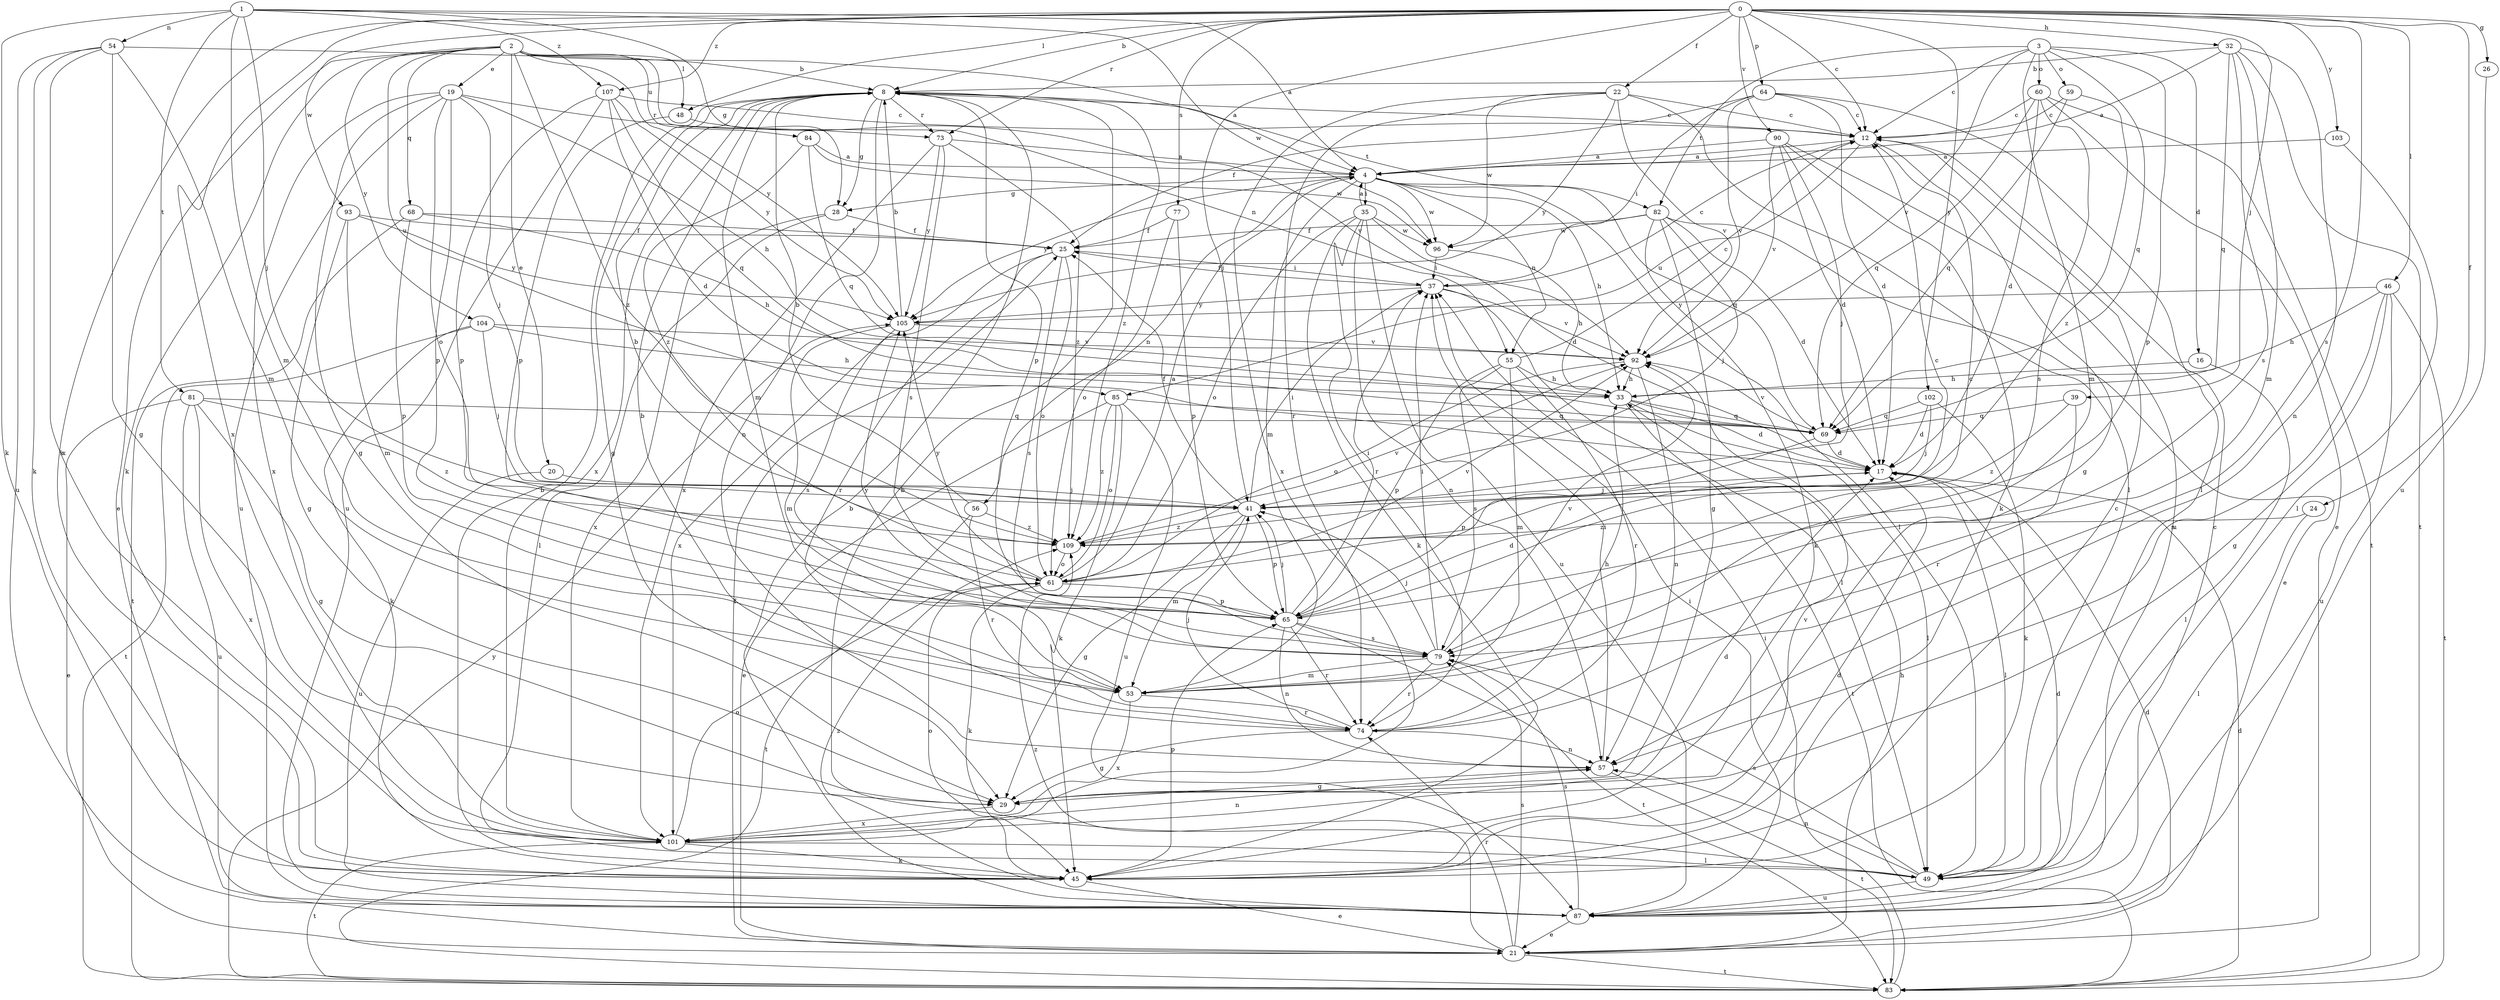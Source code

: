 strict digraph  {
0;
1;
2;
3;
4;
8;
12;
16;
17;
19;
20;
21;
22;
24;
25;
26;
28;
29;
32;
33;
35;
37;
39;
41;
45;
46;
48;
49;
53;
54;
55;
56;
57;
59;
60;
61;
64;
65;
68;
69;
73;
74;
77;
79;
81;
82;
83;
84;
85;
87;
90;
92;
93;
96;
101;
102;
103;
104;
105;
107;
109;
0 -> 8  [label=b];
0 -> 12  [label=c];
0 -> 22  [label=f];
0 -> 24  [label=f];
0 -> 26  [label=g];
0 -> 32  [label=h];
0 -> 39  [label=j];
0 -> 41  [label=j];
0 -> 45  [label=k];
0 -> 46  [label=l];
0 -> 48  [label=l];
0 -> 64  [label=p];
0 -> 73  [label=r];
0 -> 77  [label=s];
0 -> 79  [label=s];
0 -> 90  [label=v];
0 -> 93  [label=w];
0 -> 101  [label=x];
0 -> 102  [label=y];
0 -> 103  [label=y];
0 -> 107  [label=z];
1 -> 4  [label=a];
1 -> 28  [label=g];
1 -> 41  [label=j];
1 -> 45  [label=k];
1 -> 53  [label=m];
1 -> 54  [label=n];
1 -> 81  [label=t];
1 -> 96  [label=w];
1 -> 107  [label=z];
2 -> 4  [label=a];
2 -> 19  [label=e];
2 -> 20  [label=e];
2 -> 21  [label=e];
2 -> 45  [label=k];
2 -> 48  [label=l];
2 -> 55  [label=n];
2 -> 68  [label=q];
2 -> 84  [label=u];
2 -> 85  [label=u];
2 -> 104  [label=y];
2 -> 105  [label=y];
2 -> 109  [label=z];
3 -> 12  [label=c];
3 -> 16  [label=d];
3 -> 53  [label=m];
3 -> 59  [label=o];
3 -> 60  [label=o];
3 -> 65  [label=p];
3 -> 69  [label=q];
3 -> 82  [label=t];
3 -> 92  [label=v];
4 -> 28  [label=g];
4 -> 33  [label=h];
4 -> 35  [label=i];
4 -> 49  [label=l];
4 -> 53  [label=m];
4 -> 55  [label=n];
4 -> 56  [label=n];
4 -> 69  [label=q];
4 -> 96  [label=w];
4 -> 105  [label=y];
8 -> 12  [label=c];
8 -> 28  [label=g];
8 -> 29  [label=g];
8 -> 53  [label=m];
8 -> 57  [label=n];
8 -> 65  [label=p];
8 -> 73  [label=r];
8 -> 82  [label=t];
8 -> 101  [label=x];
8 -> 109  [label=z];
12 -> 4  [label=a];
12 -> 29  [label=g];
12 -> 85  [label=u];
16 -> 33  [label=h];
16 -> 49  [label=l];
17 -> 41  [label=j];
17 -> 49  [label=l];
19 -> 29  [label=g];
19 -> 33  [label=h];
19 -> 41  [label=j];
19 -> 61  [label=o];
19 -> 65  [label=p];
19 -> 73  [label=r];
19 -> 87  [label=u];
19 -> 101  [label=x];
20 -> 41  [label=j];
20 -> 87  [label=u];
21 -> 17  [label=d];
21 -> 25  [label=f];
21 -> 33  [label=h];
21 -> 74  [label=r];
21 -> 79  [label=s];
21 -> 83  [label=t];
21 -> 109  [label=z];
22 -> 12  [label=c];
22 -> 49  [label=l];
22 -> 74  [label=r];
22 -> 92  [label=v];
22 -> 96  [label=w];
22 -> 101  [label=x];
22 -> 105  [label=y];
24 -> 49  [label=l];
24 -> 109  [label=z];
25 -> 37  [label=i];
25 -> 61  [label=o];
25 -> 74  [label=r];
25 -> 79  [label=s];
25 -> 101  [label=x];
26 -> 87  [label=u];
28 -> 25  [label=f];
28 -> 49  [label=l];
28 -> 101  [label=x];
29 -> 101  [label=x];
32 -> 4  [label=a];
32 -> 8  [label=b];
32 -> 53  [label=m];
32 -> 57  [label=n];
32 -> 69  [label=q];
32 -> 79  [label=s];
32 -> 83  [label=t];
33 -> 17  [label=d];
33 -> 49  [label=l];
33 -> 69  [label=q];
33 -> 83  [label=t];
35 -> 4  [label=a];
35 -> 17  [label=d];
35 -> 45  [label=k];
35 -> 57  [label=n];
35 -> 61  [label=o];
35 -> 74  [label=r];
35 -> 87  [label=u];
35 -> 96  [label=w];
37 -> 12  [label=c];
37 -> 25  [label=f];
37 -> 49  [label=l];
37 -> 92  [label=v];
37 -> 105  [label=y];
39 -> 69  [label=q];
39 -> 74  [label=r];
39 -> 109  [label=z];
41 -> 25  [label=f];
41 -> 29  [label=g];
41 -> 37  [label=i];
41 -> 53  [label=m];
41 -> 65  [label=p];
41 -> 109  [label=z];
45 -> 8  [label=b];
45 -> 12  [label=c];
45 -> 17  [label=d];
45 -> 21  [label=e];
45 -> 61  [label=o];
45 -> 65  [label=p];
45 -> 92  [label=v];
46 -> 29  [label=g];
46 -> 33  [label=h];
46 -> 57  [label=n];
46 -> 83  [label=t];
46 -> 87  [label=u];
46 -> 105  [label=y];
48 -> 65  [label=p];
48 -> 92  [label=v];
49 -> 8  [label=b];
49 -> 57  [label=n];
49 -> 79  [label=s];
49 -> 87  [label=u];
53 -> 74  [label=r];
53 -> 101  [label=x];
54 -> 8  [label=b];
54 -> 29  [label=g];
54 -> 45  [label=k];
54 -> 53  [label=m];
54 -> 87  [label=u];
54 -> 101  [label=x];
55 -> 12  [label=c];
55 -> 33  [label=h];
55 -> 53  [label=m];
55 -> 65  [label=p];
55 -> 74  [label=r];
55 -> 79  [label=s];
56 -> 8  [label=b];
56 -> 74  [label=r];
56 -> 83  [label=t];
56 -> 109  [label=z];
57 -> 29  [label=g];
57 -> 37  [label=i];
57 -> 83  [label=t];
59 -> 12  [label=c];
59 -> 69  [label=q];
59 -> 109  [label=z];
60 -> 12  [label=c];
60 -> 17  [label=d];
60 -> 21  [label=e];
60 -> 69  [label=q];
60 -> 79  [label=s];
60 -> 83  [label=t];
61 -> 4  [label=a];
61 -> 8  [label=b];
61 -> 12  [label=c];
61 -> 45  [label=k];
61 -> 65  [label=p];
61 -> 92  [label=v];
61 -> 105  [label=y];
64 -> 12  [label=c];
64 -> 17  [label=d];
64 -> 25  [label=f];
64 -> 37  [label=i];
64 -> 49  [label=l];
64 -> 92  [label=v];
65 -> 12  [label=c];
65 -> 17  [label=d];
65 -> 37  [label=i];
65 -> 41  [label=j];
65 -> 57  [label=n];
65 -> 74  [label=r];
65 -> 79  [label=s];
65 -> 83  [label=t];
68 -> 25  [label=f];
68 -> 33  [label=h];
68 -> 65  [label=p];
68 -> 83  [label=t];
69 -> 17  [label=d];
69 -> 65  [label=p];
69 -> 92  [label=v];
73 -> 4  [label=a];
73 -> 79  [label=s];
73 -> 101  [label=x];
73 -> 105  [label=y];
73 -> 109  [label=z];
74 -> 8  [label=b];
74 -> 29  [label=g];
74 -> 33  [label=h];
74 -> 41  [label=j];
74 -> 57  [label=n];
77 -> 25  [label=f];
77 -> 61  [label=o];
77 -> 65  [label=p];
79 -> 37  [label=i];
79 -> 41  [label=j];
79 -> 53  [label=m];
79 -> 74  [label=r];
79 -> 92  [label=v];
79 -> 105  [label=y];
81 -> 21  [label=e];
81 -> 29  [label=g];
81 -> 69  [label=q];
81 -> 87  [label=u];
81 -> 101  [label=x];
81 -> 109  [label=z];
82 -> 17  [label=d];
82 -> 21  [label=e];
82 -> 25  [label=f];
82 -> 29  [label=g];
82 -> 41  [label=j];
82 -> 45  [label=k];
82 -> 96  [label=w];
83 -> 17  [label=d];
83 -> 37  [label=i];
83 -> 105  [label=y];
84 -> 4  [label=a];
84 -> 69  [label=q];
84 -> 96  [label=w];
84 -> 109  [label=z];
85 -> 21  [label=e];
85 -> 45  [label=k];
85 -> 61  [label=o];
85 -> 69  [label=q];
85 -> 87  [label=u];
85 -> 109  [label=z];
87 -> 8  [label=b];
87 -> 12  [label=c];
87 -> 17  [label=d];
87 -> 21  [label=e];
87 -> 37  [label=i];
87 -> 79  [label=s];
87 -> 109  [label=z];
90 -> 4  [label=a];
90 -> 17  [label=d];
90 -> 41  [label=j];
90 -> 45  [label=k];
90 -> 87  [label=u];
90 -> 92  [label=v];
92 -> 33  [label=h];
92 -> 57  [label=n];
92 -> 61  [label=o];
93 -> 25  [label=f];
93 -> 29  [label=g];
93 -> 53  [label=m];
93 -> 105  [label=y];
96 -> 33  [label=h];
96 -> 37  [label=i];
101 -> 17  [label=d];
101 -> 45  [label=k];
101 -> 49  [label=l];
101 -> 57  [label=n];
101 -> 61  [label=o];
101 -> 83  [label=t];
102 -> 17  [label=d];
102 -> 41  [label=j];
102 -> 45  [label=k];
102 -> 69  [label=q];
103 -> 4  [label=a];
103 -> 49  [label=l];
104 -> 33  [label=h];
104 -> 41  [label=j];
104 -> 45  [label=k];
104 -> 83  [label=t];
104 -> 92  [label=v];
105 -> 8  [label=b];
105 -> 53  [label=m];
105 -> 79  [label=s];
105 -> 92  [label=v];
107 -> 12  [label=c];
107 -> 17  [label=d];
107 -> 65  [label=p];
107 -> 69  [label=q];
107 -> 87  [label=u];
107 -> 105  [label=y];
109 -> 61  [label=o];
109 -> 92  [label=v];
}
